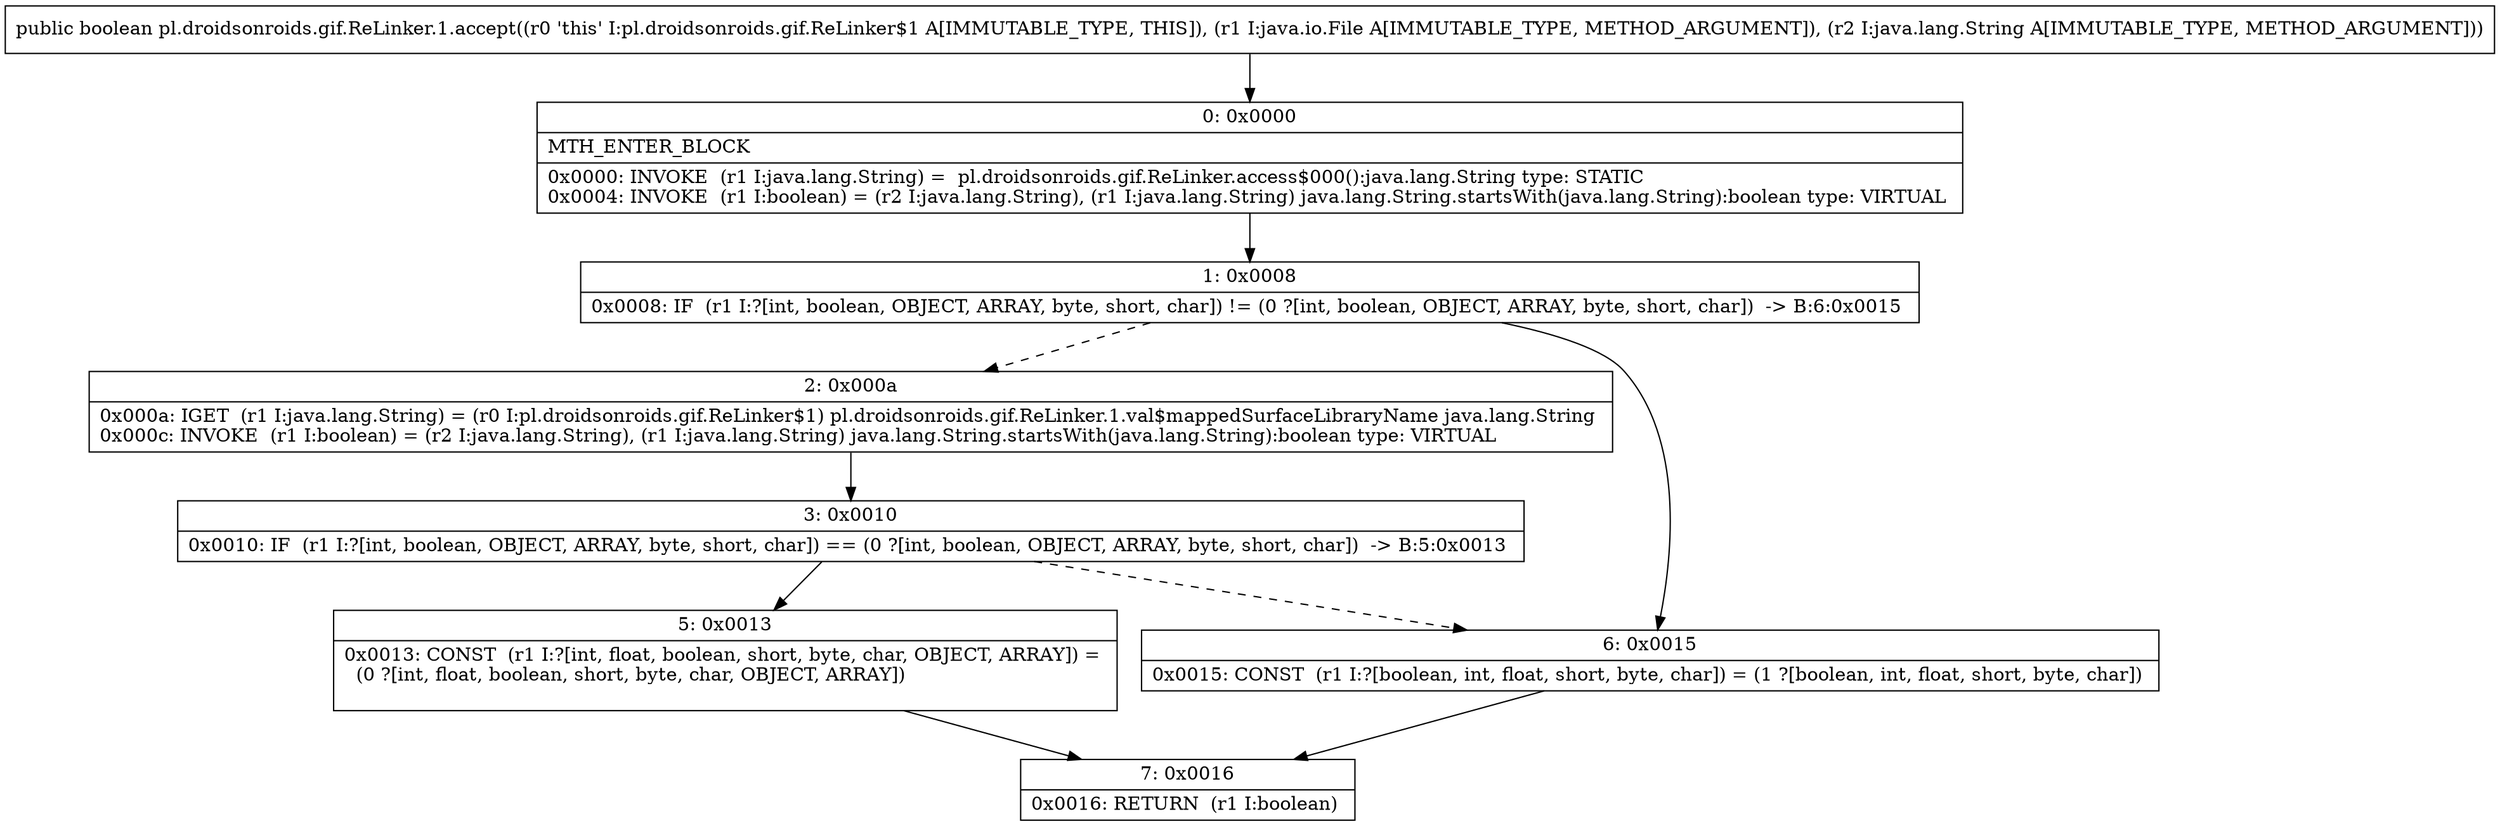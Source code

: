 digraph "CFG forpl.droidsonroids.gif.ReLinker.1.accept(Ljava\/io\/File;Ljava\/lang\/String;)Z" {
Node_0 [shape=record,label="{0\:\ 0x0000|MTH_ENTER_BLOCK\l|0x0000: INVOKE  (r1 I:java.lang.String) =  pl.droidsonroids.gif.ReLinker.access$000():java.lang.String type: STATIC \l0x0004: INVOKE  (r1 I:boolean) = (r2 I:java.lang.String), (r1 I:java.lang.String) java.lang.String.startsWith(java.lang.String):boolean type: VIRTUAL \l}"];
Node_1 [shape=record,label="{1\:\ 0x0008|0x0008: IF  (r1 I:?[int, boolean, OBJECT, ARRAY, byte, short, char]) != (0 ?[int, boolean, OBJECT, ARRAY, byte, short, char])  \-\> B:6:0x0015 \l}"];
Node_2 [shape=record,label="{2\:\ 0x000a|0x000a: IGET  (r1 I:java.lang.String) = (r0 I:pl.droidsonroids.gif.ReLinker$1) pl.droidsonroids.gif.ReLinker.1.val$mappedSurfaceLibraryName java.lang.String \l0x000c: INVOKE  (r1 I:boolean) = (r2 I:java.lang.String), (r1 I:java.lang.String) java.lang.String.startsWith(java.lang.String):boolean type: VIRTUAL \l}"];
Node_3 [shape=record,label="{3\:\ 0x0010|0x0010: IF  (r1 I:?[int, boolean, OBJECT, ARRAY, byte, short, char]) == (0 ?[int, boolean, OBJECT, ARRAY, byte, short, char])  \-\> B:5:0x0013 \l}"];
Node_5 [shape=record,label="{5\:\ 0x0013|0x0013: CONST  (r1 I:?[int, float, boolean, short, byte, char, OBJECT, ARRAY]) = \l  (0 ?[int, float, boolean, short, byte, char, OBJECT, ARRAY])\l \l}"];
Node_6 [shape=record,label="{6\:\ 0x0015|0x0015: CONST  (r1 I:?[boolean, int, float, short, byte, char]) = (1 ?[boolean, int, float, short, byte, char]) \l}"];
Node_7 [shape=record,label="{7\:\ 0x0016|0x0016: RETURN  (r1 I:boolean) \l}"];
MethodNode[shape=record,label="{public boolean pl.droidsonroids.gif.ReLinker.1.accept((r0 'this' I:pl.droidsonroids.gif.ReLinker$1 A[IMMUTABLE_TYPE, THIS]), (r1 I:java.io.File A[IMMUTABLE_TYPE, METHOD_ARGUMENT]), (r2 I:java.lang.String A[IMMUTABLE_TYPE, METHOD_ARGUMENT])) }"];
MethodNode -> Node_0;
Node_0 -> Node_1;
Node_1 -> Node_2[style=dashed];
Node_1 -> Node_6;
Node_2 -> Node_3;
Node_3 -> Node_5;
Node_3 -> Node_6[style=dashed];
Node_5 -> Node_7;
Node_6 -> Node_7;
}


